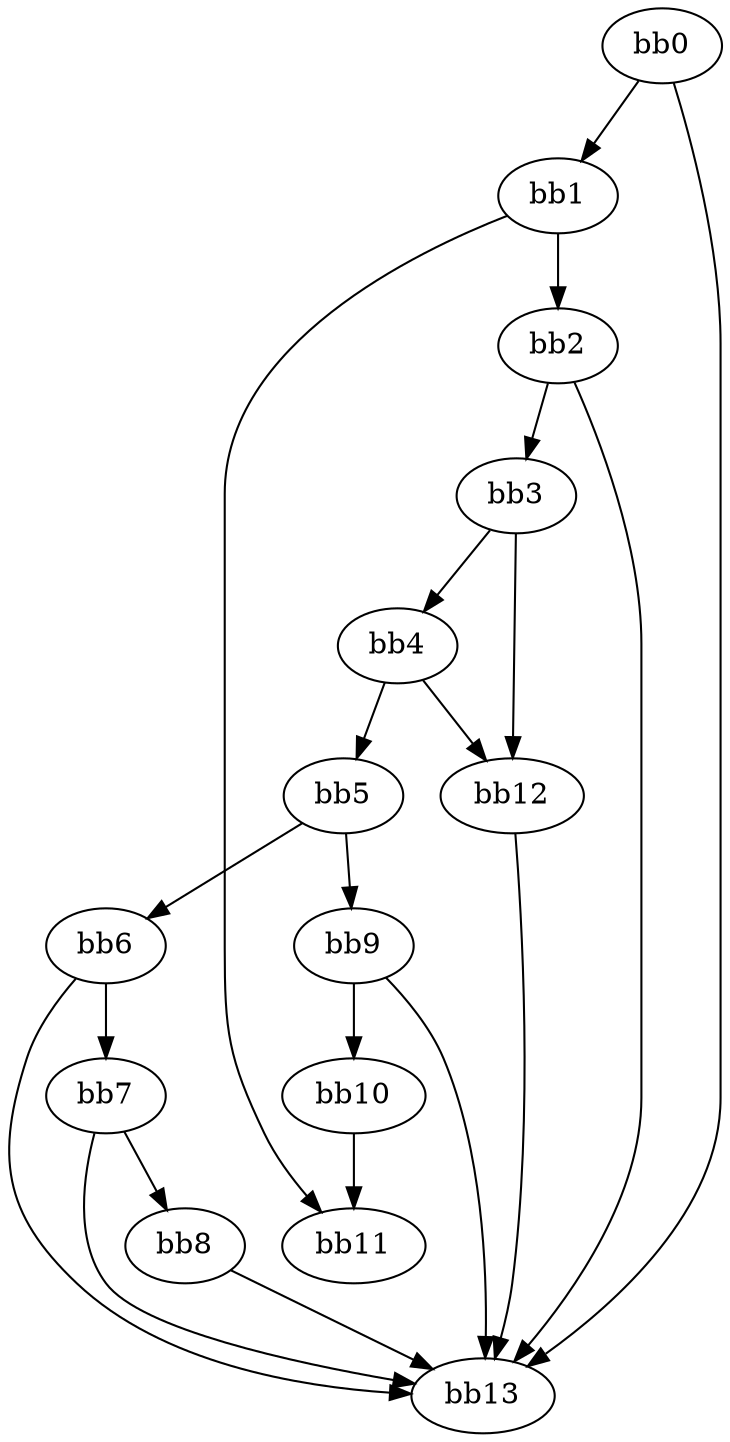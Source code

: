 digraph {
    0 [ label = "bb0\l" ]
    1 [ label = "bb1\l" ]
    2 [ label = "bb2\l" ]
    3 [ label = "bb3\l" ]
    4 [ label = "bb4\l" ]
    5 [ label = "bb5\l" ]
    6 [ label = "bb6\l" ]
    7 [ label = "bb7\l" ]
    8 [ label = "bb8\l" ]
    9 [ label = "bb9\l" ]
    10 [ label = "bb10\l" ]
    11 [ label = "bb11\l" ]
    12 [ label = "bb12\l" ]
    13 [ label = "bb13\l" ]
    0 -> 1 [ ]
    0 -> 13 [ ]
    1 -> 2 [ ]
    1 -> 11 [ ]
    2 -> 3 [ ]
    2 -> 13 [ ]
    3 -> 4 [ ]
    3 -> 12 [ ]
    4 -> 5 [ ]
    4 -> 12 [ ]
    5 -> 6 [ ]
    5 -> 9 [ ]
    6 -> 7 [ ]
    6 -> 13 [ ]
    7 -> 8 [ ]
    7 -> 13 [ ]
    8 -> 13 [ ]
    9 -> 10 [ ]
    9 -> 13 [ ]
    10 -> 11 [ ]
    12 -> 13 [ ]
}

